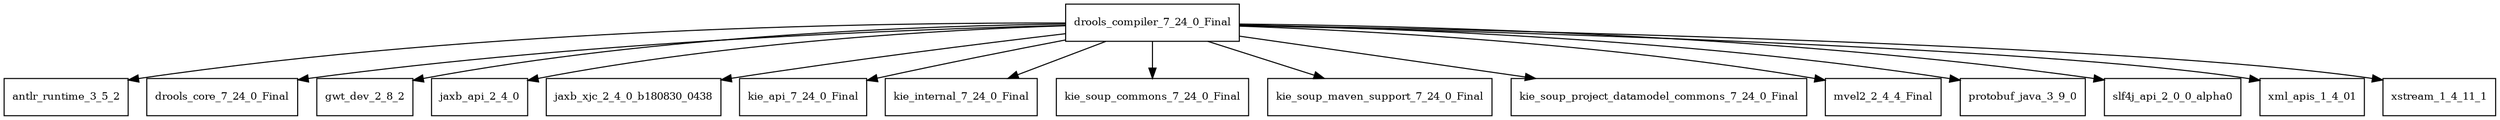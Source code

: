 digraph drools_compiler_7_24_0_Final_dependencies {
  node [shape = box, fontsize=10.0];
  drools_compiler_7_24_0_Final -> antlr_runtime_3_5_2;
  drools_compiler_7_24_0_Final -> drools_core_7_24_0_Final;
  drools_compiler_7_24_0_Final -> gwt_dev_2_8_2;
  drools_compiler_7_24_0_Final -> jaxb_api_2_4_0;
  drools_compiler_7_24_0_Final -> jaxb_xjc_2_4_0_b180830_0438;
  drools_compiler_7_24_0_Final -> kie_api_7_24_0_Final;
  drools_compiler_7_24_0_Final -> kie_internal_7_24_0_Final;
  drools_compiler_7_24_0_Final -> kie_soup_commons_7_24_0_Final;
  drools_compiler_7_24_0_Final -> kie_soup_maven_support_7_24_0_Final;
  drools_compiler_7_24_0_Final -> kie_soup_project_datamodel_commons_7_24_0_Final;
  drools_compiler_7_24_0_Final -> mvel2_2_4_4_Final;
  drools_compiler_7_24_0_Final -> protobuf_java_3_9_0;
  drools_compiler_7_24_0_Final -> slf4j_api_2_0_0_alpha0;
  drools_compiler_7_24_0_Final -> xml_apis_1_4_01;
  drools_compiler_7_24_0_Final -> xstream_1_4_11_1;
}
